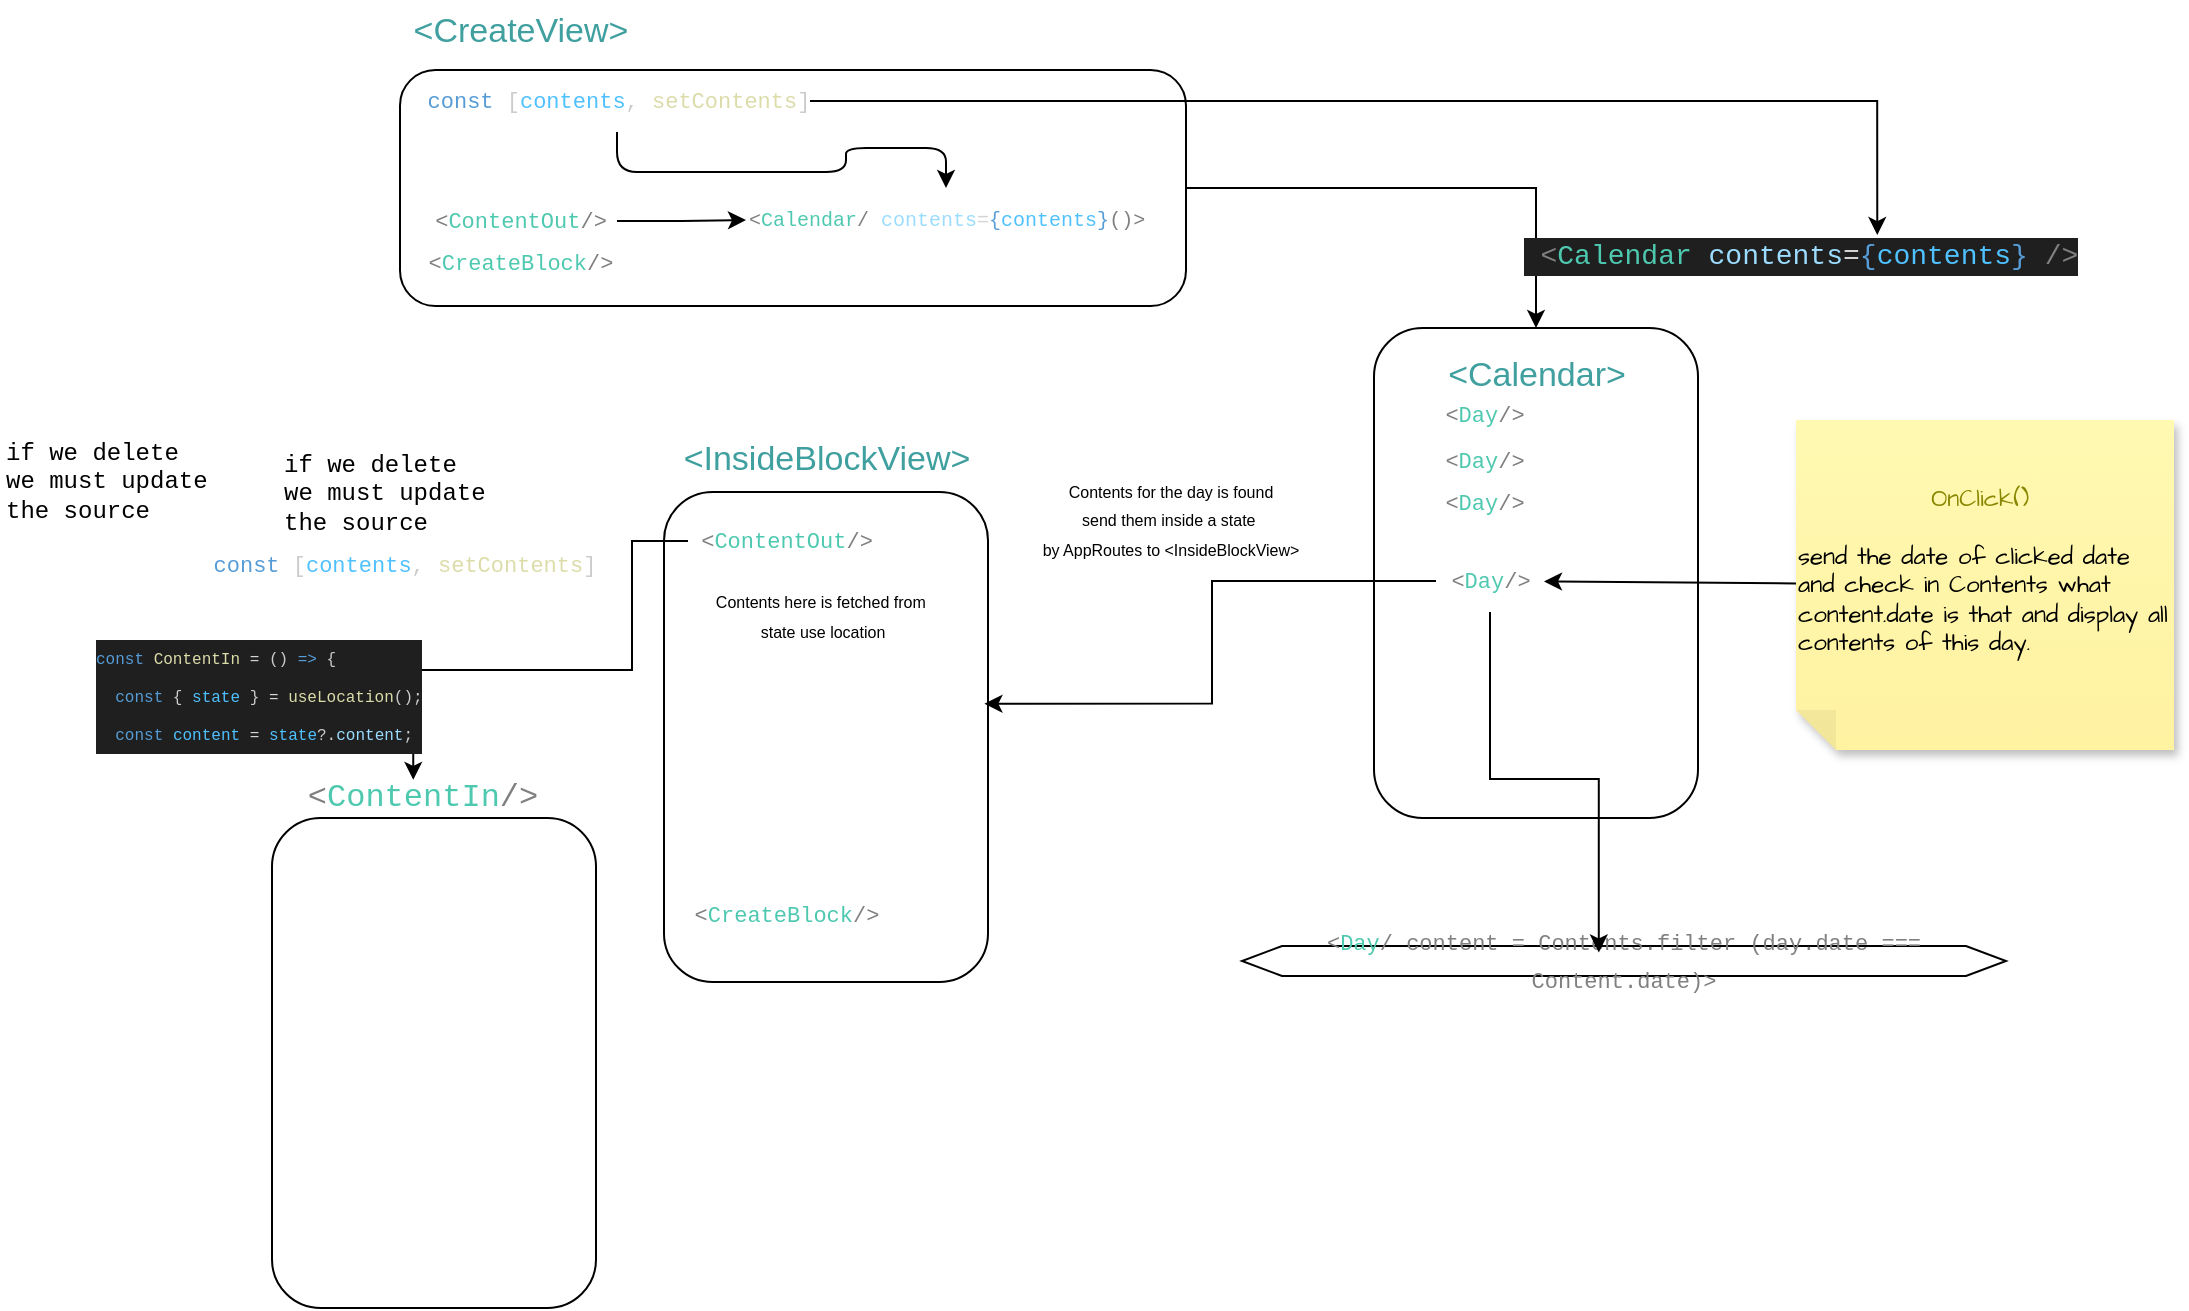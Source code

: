 <mxfile version="27.1.6">
  <diagram name="Page-1" id="cJjMUDSr3PcTjkwqS4pJ">
    <mxGraphModel dx="927" dy="307" grid="0" gridSize="10" guides="1" tooltips="1" connect="1" arrows="1" fold="1" page="0" pageScale="1" pageWidth="850" pageHeight="1100" math="0" shadow="0">
      <root>
        <mxCell id="0" />
        <mxCell id="1" parent="0" />
        <mxCell id="Hv-Yz9XcZrC12ujNMZPj-1" value="&lt;font style=&quot;color: rgb(64, 159, 159);&quot;&gt;&amp;lt;CreateView&amp;gt;&lt;/font&gt;" style="text;html=1;align=center;verticalAlign=middle;resizable=0;points=[];autosize=1;strokeColor=none;fillColor=none;labelBackgroundColor=none;strokeWidth=3;perimeterSpacing=2;fontSize=17;" parent="1" vertex="1">
          <mxGeometry x="42.5" y="126" width="125" height="32" as="geometry" />
        </mxCell>
        <mxCell id="Hv-Yz9XcZrC12ujNMZPj-2" style="edgeStyle=orthogonalEdgeStyle;rounded=0;hachureGap=4;orthogonalLoop=1;jettySize=auto;html=1;fontFamily=Architects Daughter;fontSource=https%3A%2F%2Ffonts.googleapis.com%2Fcss%3Ffamily%3DArchitects%2BDaughter;" parent="1" source="Hv-Yz9XcZrC12ujNMZPj-3" target="Hv-Yz9XcZrC12ujNMZPj-10" edge="1">
          <mxGeometry relative="1" as="geometry" />
        </mxCell>
        <mxCell id="Hv-Yz9XcZrC12ujNMZPj-3" value="" style="rounded=1;whiteSpace=wrap;html=1;labelBackgroundColor=none;" parent="1" vertex="1">
          <mxGeometry x="45" y="161" width="393" height="118" as="geometry" />
        </mxCell>
        <mxCell id="Hv-Yz9XcZrC12ujNMZPj-4" value="&lt;div style=&quot;color: rgb(204, 204, 204); font-family: Consolas, &amp;quot;Courier New&amp;quot;, monospace; line-height: 19px; white-space-collapse: preserve;&quot;&gt;&lt;font style=&quot;font-size: 10px;&quot;&gt;&lt;font style=&quot;&quot;&gt;&lt;span style=&quot;color: rgb(128, 128, 128);&quot;&gt;&amp;lt;&lt;/span&gt;&lt;span style=&quot;color: rgb(78, 201, 176);&quot;&gt;Calendar&lt;/span&gt;&lt;span style=&quot;color: rgb(128, 128, 128);&quot;&gt;/ &lt;/span&gt;&lt;/font&gt;&lt;span style=&quot;color: rgb(156, 220, 254);&quot;&gt;contents&lt;/span&gt;&lt;span style=&quot;color: rgb(212, 212, 212);&quot;&gt;=&lt;/span&gt;&lt;span style=&quot;color: rgb(86, 156, 214);&quot;&gt;{&lt;/span&gt;&lt;span style=&quot;color: rgb(79, 193, 255);&quot;&gt;contents&lt;/span&gt;&lt;span style=&quot;color: rgb(86, 156, 214);&quot;&gt;}&lt;/span&gt;&lt;span style=&quot;color: light-dark(rgb(128, 128, 128), rgb(127, 127, 127)); background-color: transparent;&quot;&gt;()&amp;gt;&lt;/span&gt;&lt;/font&gt;&lt;/div&gt;" style="text;html=1;align=center;verticalAlign=middle;resizable=0;points=[];autosize=1;strokeColor=none;fillColor=none;labelBackgroundColor=none;" parent="1" vertex="1">
          <mxGeometry x="218" y="220" width="199" height="32" as="geometry" />
        </mxCell>
        <mxCell id="Hv-Yz9XcZrC12ujNMZPj-5" value="&lt;div style=&quot;font-family: Consolas, &amp;quot;Courier New&amp;quot;, monospace; line-height: 19px; white-space-collapse: preserve; color: rgb(204, 204, 204);&quot;&gt;&lt;font style=&quot;font-size: 11px;&quot;&gt;&lt;span style=&quot;color: rgb(128, 128, 128);&quot;&gt;&amp;lt;&lt;/span&gt;&lt;span style=&quot;color: rgb(128, 128, 128);&quot;&gt;&lt;font color=&quot;#4ec9b0&quot;&gt;CreateBlock&lt;/font&gt;&lt;/span&gt;&lt;span style=&quot;color: rgb(128, 128, 128);&quot;&gt;/&amp;gt;&lt;/span&gt;&lt;/font&gt;&lt;/div&gt;" style="text;html=1;align=center;verticalAlign=middle;resizable=0;points=[];autosize=1;strokeColor=none;fillColor=none;labelBackgroundColor=none;" parent="1" vertex="1">
          <mxGeometry x="53.5" y="242" width="103" height="31" as="geometry" />
        </mxCell>
        <mxCell id="Hv-Yz9XcZrC12ujNMZPj-6" style="edgeStyle=orthogonalEdgeStyle;rounded=0;orthogonalLoop=1;jettySize=auto;html=1;" parent="1" source="Hv-Yz9XcZrC12ujNMZPj-7" target="Hv-Yz9XcZrC12ujNMZPj-4" edge="1">
          <mxGeometry relative="1" as="geometry" />
        </mxCell>
        <mxCell id="Hv-Yz9XcZrC12ujNMZPj-7" value="&lt;div style=&quot;font-family: Consolas, &amp;quot;Courier New&amp;quot;, monospace; line-height: 19px; white-space-collapse: preserve; color: rgb(204, 204, 204);&quot;&gt;&lt;font style=&quot;font-size: 11px;&quot;&gt;&lt;span style=&quot;color: rgb(128, 128, 128);&quot;&gt;&amp;lt;&lt;/span&gt;&lt;span style=&quot;color: rgb(128, 128, 128);&quot;&gt;&lt;font color=&quot;#4ec9b0&quot;&gt;ContentOut&lt;/font&gt;&lt;/span&gt;&lt;span style=&quot;color: rgb(128, 128, 128);&quot;&gt;/&amp;gt;&lt;/span&gt;&lt;/font&gt;&lt;/div&gt;" style="text;html=1;align=center;verticalAlign=middle;resizable=0;points=[];autosize=1;strokeColor=none;fillColor=none;labelBackgroundColor=none;" parent="1" vertex="1">
          <mxGeometry x="56.5" y="221" width="97" height="31" as="geometry" />
        </mxCell>
        <mxCell id="Hv-Yz9XcZrC12ujNMZPj-8" style="edgeStyle=orthogonalEdgeStyle;rounded=1;hachureGap=4;orthogonalLoop=1;jettySize=auto;html=1;fontFamily=Architects Daughter;fontSource=https%3A%2F%2Ffonts.googleapis.com%2Fcss%3Ffamily%3DArchitects%2BDaughter;strokeColor=default;shadow=0;flowAnimation=0;jumpStyle=none;fillColor=#0050ef;curved=0;" parent="1" source="Hv-Yz9XcZrC12ujNMZPj-9" target="Hv-Yz9XcZrC12ujNMZPj-4" edge="1">
          <mxGeometry relative="1" as="geometry">
            <Array as="points">
              <mxPoint x="154" y="212" />
              <mxPoint x="268" y="212" />
              <mxPoint x="268" y="200" />
              <mxPoint x="318" y="200" />
            </Array>
          </mxGeometry>
        </mxCell>
        <mxCell id="Hv-Yz9XcZrC12ujNMZPj-9" value="&lt;div style=&quot;color: rgb(204, 204, 204); font-family: Consolas, &amp;quot;Courier New&amp;quot;, monospace; line-height: 19px; white-space-collapse: preserve;&quot;&gt;&lt;font style=&quot;font-size: 11px;&quot;&gt;&lt;span style=&quot;color: rgb(86, 156, 214);&quot;&gt;const&lt;/span&gt; [&lt;span style=&quot;color: rgb(79, 193, 255);&quot;&gt;contents&lt;/span&gt;, &lt;span style=&quot;color: rgb(220, 220, 170);&quot;&gt;setContents&lt;/span&gt;]&lt;/font&gt;&lt;/div&gt;" style="text;html=1;align=center;verticalAlign=middle;resizable=0;points=[];autosize=1;strokeColor=none;fillColor=none;labelBackgroundColor=none;" parent="1" vertex="1">
          <mxGeometry x="57" y="161" width="193" height="31" as="geometry" />
        </mxCell>
        <mxCell id="Hv-Yz9XcZrC12ujNMZPj-10" value="" style="rounded=1;whiteSpace=wrap;html=1;hachureGap=4;fontFamily=Architects Daughter;fontSource=https%3A%2F%2Ffonts.googleapis.com%2Fcss%3Ffamily%3DArchitects%2BDaughter;strokeColor=default;fillColor=none;glass=0;" parent="1" vertex="1">
          <mxGeometry x="532" y="290" width="162" height="245" as="geometry" />
        </mxCell>
        <mxCell id="Hv-Yz9XcZrC12ujNMZPj-11" value="&lt;font style=&quot;color: rgb(64, 159, 159);&quot;&gt;&amp;lt;Calendar&amp;gt;&lt;/font&gt;" style="text;html=1;align=center;verticalAlign=middle;resizable=0;points=[];autosize=1;strokeColor=none;fillColor=none;labelBackgroundColor=none;strokeWidth=3;perimeterSpacing=2;fontSize=17;" parent="1" vertex="1">
          <mxGeometry x="559.5" y="298" width="107" height="32" as="geometry" />
        </mxCell>
        <mxCell id="Hv-Yz9XcZrC12ujNMZPj-12" value="&lt;div style=&quot;font-family: Consolas, &amp;quot;Courier New&amp;quot;, monospace; line-height: 19px; white-space-collapse: preserve; color: rgb(204, 204, 204);&quot;&gt;&lt;font style=&quot;font-size: 11px;&quot;&gt;&lt;span style=&quot;color: rgb(128, 128, 128);&quot;&gt;&amp;lt;&lt;/span&gt;&lt;span style=&quot;color: rgb(128, 128, 128);&quot;&gt;&lt;font color=&quot;#4ec9b0&quot;&gt;Day&lt;/font&gt;&lt;/span&gt;&lt;span style=&quot;color: rgb(128, 128, 128);&quot;&gt;/&amp;gt;&lt;/span&gt;&lt;/font&gt;&lt;/div&gt;" style="text;html=1;align=center;verticalAlign=middle;resizable=0;points=[];autosize=1;strokeColor=none;fillColor=none;labelBackgroundColor=none;" parent="1" vertex="1">
          <mxGeometry x="559.5" y="318" width="54" height="31" as="geometry" />
        </mxCell>
        <mxCell id="Hv-Yz9XcZrC12ujNMZPj-13" value="&lt;div style=&quot;font-family: Consolas, &amp;quot;Courier New&amp;quot;, monospace; line-height: 19px; white-space-collapse: preserve; color: rgb(204, 204, 204);&quot;&gt;&lt;font style=&quot;font-size: 11px;&quot;&gt;&lt;span style=&quot;color: rgb(128, 128, 128);&quot;&gt;&amp;lt;&lt;/span&gt;&lt;span style=&quot;color: rgb(128, 128, 128);&quot;&gt;&lt;font color=&quot;#4ec9b0&quot;&gt;Day&lt;/font&gt;&lt;/span&gt;&lt;span style=&quot;color: rgb(128, 128, 128);&quot;&gt;/&amp;gt;&lt;/span&gt;&lt;/font&gt;&lt;/div&gt;" style="text;html=1;align=center;verticalAlign=middle;resizable=0;points=[];autosize=1;strokeColor=none;fillColor=none;labelBackgroundColor=none;" parent="1" vertex="1">
          <mxGeometry x="559.5" y="341" width="54" height="31" as="geometry" />
        </mxCell>
        <mxCell id="Hv-Yz9XcZrC12ujNMZPj-14" value="&lt;div style=&quot;font-family: Consolas, &amp;quot;Courier New&amp;quot;, monospace; line-height: 19px; white-space-collapse: preserve; color: rgb(204, 204, 204);&quot;&gt;&lt;font style=&quot;font-size: 11px;&quot;&gt;&lt;span style=&quot;color: rgb(128, 128, 128);&quot;&gt;&amp;lt;&lt;/span&gt;&lt;span style=&quot;color: rgb(128, 128, 128);&quot;&gt;&lt;font color=&quot;#4ec9b0&quot;&gt;Day&lt;/font&gt;&lt;/span&gt;&lt;span style=&quot;color: rgb(128, 128, 128);&quot;&gt;/&amp;gt;&lt;/span&gt;&lt;/font&gt;&lt;/div&gt;" style="text;html=1;align=center;verticalAlign=middle;resizable=0;points=[];autosize=1;strokeColor=none;fillColor=none;labelBackgroundColor=none;" parent="1" vertex="1">
          <mxGeometry x="559.5" y="362" width="54" height="31" as="geometry" />
        </mxCell>
        <mxCell id="Hv-Yz9XcZrC12ujNMZPj-15" style="rounded=0;hachureGap=4;orthogonalLoop=1;jettySize=auto;html=1;fontFamily=Architects Daughter;fontSource=https%3A%2F%2Ffonts.googleapis.com%2Fcss%3Ffamily%3DArchitects%2BDaughter;entryX=0.989;entryY=0.432;entryDx=0;entryDy=0;entryPerimeter=0;edgeStyle=orthogonalEdgeStyle;" parent="1" source="Hv-Yz9XcZrC12ujNMZPj-16" target="Hv-Yz9XcZrC12ujNMZPj-19" edge="1">
          <mxGeometry relative="1" as="geometry">
            <mxPoint x="372.4" y="396.5" as="targetPoint" />
          </mxGeometry>
        </mxCell>
        <mxCell id="Hv-Yz9XcZrC12ujNMZPj-16" value="&lt;div style=&quot;font-family: Consolas, &amp;quot;Courier New&amp;quot;, monospace; line-height: 19px; white-space-collapse: preserve; color: rgb(204, 204, 204);&quot;&gt;&lt;font style=&quot;font-size: 11px;&quot;&gt;&lt;span style=&quot;color: rgb(128, 128, 128);&quot;&gt;&amp;lt;&lt;/span&gt;&lt;span style=&quot;color: rgb(128, 128, 128);&quot;&gt;&lt;font color=&quot;#4ec9b0&quot;&gt;Day&lt;/font&gt;&lt;/span&gt;&lt;span style=&quot;color: rgb(128, 128, 128);&quot;&gt;/&amp;gt;&lt;/span&gt;&lt;/font&gt;&lt;/div&gt;" style="text;html=1;align=center;verticalAlign=middle;resizable=0;points=[];autosize=1;strokeColor=none;fillColor=none;labelBackgroundColor=none;" parent="1" vertex="1">
          <mxGeometry x="563" y="401" width="54" height="31" as="geometry" />
        </mxCell>
        <mxCell id="Hv-Yz9XcZrC12ujNMZPj-17" value="&lt;font style=&quot;color: rgb(136, 136, 0);&quot;&gt;OnClick()&amp;nbsp;&lt;/font&gt;&lt;div&gt;&lt;font color=&quot;#888800&quot;&gt;&lt;br&gt;&lt;/font&gt;&lt;div style=&quot;text-align: left;&quot;&gt;send the date of clicked date and check in Contents what content.date is that and display all contents of this day.&lt;/div&gt;&lt;div style=&quot;text-align: left;&quot;&gt;&lt;br&gt;&lt;/div&gt;&lt;/div&gt;" style="shape=note;whiteSpace=wrap;html=1;backgroundOutline=1;fontColor=#000000;darkOpacity=0.05;fillColor=#FFF9B2;strokeColor=none;fillStyle=solid;direction=west;gradientDirection=north;gradientColor=#FFF2A1;shadow=1;size=20;pointerEvents=1;hachureGap=4;fontFamily=Architects Daughter;fontSource=https%3A%2F%2Ffonts.googleapis.com%2Fcss%3Ffamily%3DArchitects%2BDaughter;perimeterSpacing=0;noLabel=0;portConstraintRotation=0;snapToPoint=0;container=0;recursiveResize=1;fixedWidth=0;dropTarget=0;fixDash=0;movable=1;" parent="1" vertex="1">
          <mxGeometry x="743" y="336" width="189" height="165" as="geometry">
            <mxRectangle x="787" y="398" width="673" height="70" as="alternateBounds" />
          </mxGeometry>
        </mxCell>
        <mxCell id="Hv-Yz9XcZrC12ujNMZPj-18" value="&lt;font color=&quot;#409f9f&quot;&gt;&amp;lt;InsideBlockView&amp;gt;&lt;/font&gt;" style="text;html=1;align=center;verticalAlign=middle;resizable=0;points=[];autosize=1;strokeColor=none;fillColor=none;labelBackgroundColor=none;strokeWidth=3;perimeterSpacing=2;fontSize=17;" parent="1" vertex="1">
          <mxGeometry x="177.5" y="340" width="161" height="32" as="geometry" />
        </mxCell>
        <mxCell id="Hv-Yz9XcZrC12ujNMZPj-19" value="" style="rounded=1;whiteSpace=wrap;html=1;hachureGap=4;fontFamily=Architects Daughter;fontSource=https%3A%2F%2Ffonts.googleapis.com%2Fcss%3Ffamily%3DArchitects%2BDaughter;strokeColor=default;fillColor=none;glass=0;fontStyle=1" parent="1" vertex="1">
          <mxGeometry x="177" y="372" width="162" height="245" as="geometry" />
        </mxCell>
        <mxCell id="F5VmdP2RUXEYiYeWTTb4-13" style="edgeStyle=orthogonalEdgeStyle;rounded=0;orthogonalLoop=1;jettySize=auto;html=1;" edge="1" parent="1" source="Hv-Yz9XcZrC12ujNMZPj-21">
          <mxGeometry relative="1" as="geometry">
            <mxPoint x="51.632" y="515.931" as="targetPoint" />
            <Array as="points">
              <mxPoint x="161" y="396" />
              <mxPoint x="161" y="461" />
              <mxPoint x="52" y="461" />
            </Array>
          </mxGeometry>
        </mxCell>
        <mxCell id="Hv-Yz9XcZrC12ujNMZPj-21" value="&lt;div style=&quot;font-family: Consolas, &amp;quot;Courier New&amp;quot;, monospace; line-height: 19px; white-space-collapse: preserve; color: rgb(204, 204, 204);&quot;&gt;&lt;font style=&quot;font-size: 11px;&quot;&gt;&lt;span style=&quot;color: rgb(128, 128, 128);&quot;&gt;&amp;lt;&lt;/span&gt;&lt;span style=&quot;color: rgb(128, 128, 128);&quot;&gt;&lt;font color=&quot;#4ec9b0&quot;&gt;ContentOut&lt;/font&gt;&lt;/span&gt;&lt;span style=&quot;color: rgb(128, 128, 128);&quot;&gt;/&amp;gt;&lt;/span&gt;&lt;/font&gt;&lt;/div&gt;" style="text;html=1;align=center;verticalAlign=middle;resizable=0;points=[];autosize=1;strokeColor=none;fillColor=none;labelBackgroundColor=none;" parent="1" vertex="1">
          <mxGeometry x="189" y="381" width="97" height="31" as="geometry" />
        </mxCell>
        <mxCell id="Hv-Yz9XcZrC12ujNMZPj-22" value="&lt;div style=&quot;font-family: Consolas, &amp;quot;Courier New&amp;quot;, monospace; line-height: 19px; white-space-collapse: preserve; color: rgb(204, 204, 204);&quot;&gt;&lt;font style=&quot;font-size: 11px;&quot;&gt;&lt;span style=&quot;color: rgb(128, 128, 128);&quot;&gt;&amp;lt;&lt;/span&gt;&lt;span style=&quot;color: rgb(128, 128, 128);&quot;&gt;&lt;font color=&quot;#4ec9b0&quot;&gt;CreateBlock&lt;/font&gt;&lt;/span&gt;&lt;span style=&quot;color: rgb(128, 128, 128);&quot;&gt;/&amp;gt;&lt;/span&gt;&lt;/font&gt;&lt;/div&gt;" style="text;html=1;align=center;verticalAlign=middle;resizable=0;points=[];autosize=1;strokeColor=none;fillColor=none;labelBackgroundColor=none;" parent="1" vertex="1">
          <mxGeometry x="186" y="568" width="103" height="31" as="geometry" />
        </mxCell>
        <mxCell id="Hv-Yz9XcZrC12ujNMZPj-23" style="rounded=0;orthogonalLoop=1;jettySize=auto;html=1;strokeColor=default;" parent="1" source="Hv-Yz9XcZrC12ujNMZPj-17" target="Hv-Yz9XcZrC12ujNMZPj-16" edge="1">
          <mxGeometry relative="1" as="geometry">
            <mxPoint x="711" y="408" as="targetPoint" />
          </mxGeometry>
        </mxCell>
        <mxCell id="Hv-Yz9XcZrC12ujNMZPj-24" value="&amp;nbsp;" style="text;html=1;align=center;verticalAlign=middle;resizable=0;points=[];autosize=1;strokeColor=none;fillColor=none;" parent="1" vertex="1">
          <mxGeometry x="451" y="351" width="21" height="26" as="geometry" />
        </mxCell>
        <mxCell id="Hv-Yz9XcZrC12ujNMZPj-25" value="&lt;font style=&quot;font-size: 8px;&quot;&gt;Contents for the day is found&lt;/font&gt;&lt;div&gt;&lt;font style=&quot;font-size: 8px;&quot;&gt;send them inside a state&amp;nbsp;&lt;/font&gt;&lt;/div&gt;&lt;div&gt;&lt;font style=&quot;font-size: 8px;&quot;&gt;by AppRoutes to &amp;lt;InsideBlockView&amp;gt;&lt;/font&gt;&lt;/div&gt;" style="text;html=1;align=center;verticalAlign=middle;resizable=0;points=[];autosize=1;strokeColor=none;fillColor=none;strokeWidth=0;" parent="1" vertex="1">
          <mxGeometry x="357" y="357" width="146" height="55" as="geometry" />
        </mxCell>
        <mxCell id="Hv-Yz9XcZrC12ujNMZPj-30" value="&lt;span style=&quot;font-size: 8px;&quot;&gt;Contents here is fetched from&amp;nbsp;&lt;/span&gt;&lt;div&gt;&lt;span style=&quot;font-size: 8px;&quot;&gt;state use location&lt;/span&gt;&lt;/div&gt;" style="text;html=1;align=center;verticalAlign=middle;resizable=0;points=[];autosize=1;strokeColor=none;fillColor=none;strokeWidth=0;" parent="1" vertex="1">
          <mxGeometry x="193" y="412" width="125" height="41" as="geometry" />
        </mxCell>
        <mxCell id="F5VmdP2RUXEYiYeWTTb4-2" value="&lt;span style=&quot;font-weight: 400;&quot;&gt;if we delete&lt;/span&gt;&lt;div&gt;&lt;span style=&quot;font-weight: 400;&quot;&gt;we must update&amp;nbsp;&lt;/span&gt;&lt;/div&gt;&lt;div&gt;&lt;span style=&quot;font-weight: 400;&quot;&gt;the source&lt;/span&gt;&lt;/div&gt;" style="text;whiteSpace=wrap;html=1;fontFamily=Courier New;" vertex="1" parent="1">
          <mxGeometry x="-15.003" y="345.003" width="116" height="65" as="geometry" />
        </mxCell>
        <mxCell id="F5VmdP2RUXEYiYeWTTb4-3" value="&lt;div style=&quot;color: rgb(204, 204, 204); font-family: Consolas, &amp;quot;Courier New&amp;quot;, monospace; line-height: 19px; white-space-collapse: preserve;&quot;&gt;&lt;font style=&quot;font-size: 11px;&quot;&gt;&lt;span style=&quot;color: rgb(86, 156, 214);&quot;&gt;const&lt;/span&gt; [&lt;span style=&quot;color: rgb(79, 193, 255);&quot;&gt;contents&lt;/span&gt;, &lt;span style=&quot;color: rgb(220, 220, 170);&quot;&gt;setContents&lt;/span&gt;]&lt;/font&gt;&lt;/div&gt;" style="text;html=1;align=center;verticalAlign=middle;resizable=0;points=[];autosize=1;strokeColor=none;fillColor=none;labelBackgroundColor=none;" vertex="1" parent="1">
          <mxGeometry x="-50" y="393" width="193" height="31" as="geometry" />
        </mxCell>
        <mxCell id="F5VmdP2RUXEYiYeWTTb4-5" value="&lt;div style=&quot;color: rgb(204, 204, 204); background-color: rgb(31, 31, 31); font-family: Consolas, &amp;quot;Courier New&amp;quot;, monospace; font-weight: normal; font-size: 14px; line-height: 19px; white-space: pre;&quot;&gt;&lt;div&gt;&lt;span style=&quot;color: rgb(204, 204, 204);&quot;&gt;&amp;nbsp;&lt;/span&gt;&lt;span style=&quot;color: rgb(128, 128, 128);&quot;&gt;&amp;lt;&lt;/span&gt;&lt;span style=&quot;color: rgb(78, 201, 176);&quot;&gt;Calendar&lt;/span&gt;&lt;span style=&quot;color: rgb(156, 220, 254);&quot;&gt; contents&lt;/span&gt;&lt;span style=&quot;color: rgb(212, 212, 212);&quot;&gt;=&lt;/span&gt;&lt;span style=&quot;color: rgb(86, 156, 214);&quot;&gt;{&lt;/span&gt;&lt;span style=&quot;color: rgb(79, 193, 255);&quot;&gt;contents&lt;/span&gt;&lt;span style=&quot;color: rgb(86, 156, 214);&quot;&gt;}&lt;/span&gt;&lt;span style=&quot;color: rgb(204, 204, 204);&quot;&gt; &lt;/span&gt;&lt;span style=&quot;color: rgb(128, 128, 128);&quot;&gt;/&amp;gt;&lt;/span&gt;&lt;/div&gt;&lt;/div&gt;" style="text;html=1;align=center;verticalAlign=middle;resizable=0;points=[];autosize=1;strokeColor=none;fillColor=none;labelBackgroundColor=none;strokeWidth=3;perimeterSpacing=2;fontSize=17;" vertex="1" parent="1">
          <mxGeometry x="609" y="238" width="272" height="31" as="geometry" />
        </mxCell>
        <mxCell id="F5VmdP2RUXEYiYeWTTb4-6" style="edgeStyle=orthogonalEdgeStyle;rounded=0;orthogonalLoop=1;jettySize=auto;html=1;entryX=0.64;entryY=0.215;entryDx=0;entryDy=0;entryPerimeter=0;" edge="1" parent="1" source="Hv-Yz9XcZrC12ujNMZPj-9" target="F5VmdP2RUXEYiYeWTTb4-5">
          <mxGeometry relative="1" as="geometry" />
        </mxCell>
        <mxCell id="F5VmdP2RUXEYiYeWTTb4-10" value="&lt;div style=&quot;font-family: Consolas, &amp;quot;Courier New&amp;quot;, monospace; line-height: 19px; white-space-collapse: preserve; color: rgb(204, 204, 204);&quot;&gt;&lt;font style=&quot;font-size: 11px;&quot;&gt;&lt;span style=&quot;color: rgb(128, 128, 128);&quot;&gt;&amp;lt;&lt;/span&gt;&lt;span style=&quot;color: rgb(128, 128, 128);&quot;&gt;&lt;font color=&quot;#4ec9b0&quot;&gt;Day&lt;/font&gt;&lt;/span&gt;&lt;span style=&quot;color: rgb(128, 128, 128);&quot;&gt;/ content = Contents.filter (day.date === Content.date)&amp;gt;&lt;/span&gt;&lt;/font&gt;&lt;/div&gt;" style="shape=hexagon;perimeter=hexagonPerimeter2;whiteSpace=wrap;html=1;fixedSize=1;" vertex="1" parent="1">
          <mxGeometry x="466" y="599" width="382" height="15" as="geometry" />
        </mxCell>
        <mxCell id="F5VmdP2RUXEYiYeWTTb4-12" style="edgeStyle=orthogonalEdgeStyle;rounded=0;orthogonalLoop=1;jettySize=auto;html=1;entryX=0.467;entryY=0.216;entryDx=0;entryDy=0;entryPerimeter=0;" edge="1" parent="1" source="Hv-Yz9XcZrC12ujNMZPj-16" target="F5VmdP2RUXEYiYeWTTb4-10">
          <mxGeometry relative="1" as="geometry" />
        </mxCell>
        <mxCell id="F5VmdP2RUXEYiYeWTTb4-14" value="&lt;div style=&quot;font-family: Consolas, &amp;quot;Courier New&amp;quot;, monospace; line-height: 19px; white-space-collapse: preserve; color: rgb(204, 204, 204);&quot;&gt;&lt;font style=&quot;font-size: 16px;&quot;&gt;&lt;span style=&quot;color: rgb(128, 128, 128);&quot;&gt;&amp;lt;&lt;/span&gt;&lt;span style=&quot;color: rgb(128, 128, 128);&quot;&gt;&lt;font color=&quot;#4ec9b0&quot;&gt;ContentIn&lt;/font&gt;&lt;/span&gt;&lt;span style=&quot;color: rgb(128, 128, 128);&quot;&gt;/&amp;gt;&lt;/span&gt;&lt;/font&gt;&lt;/div&gt;" style="text;html=1;align=center;verticalAlign=middle;resizable=0;points=[];autosize=1;strokeColor=none;fillColor=none;labelBackgroundColor=none;" vertex="1" parent="1">
          <mxGeometry x="-6" y="508" width="124" height="33" as="geometry" />
        </mxCell>
        <mxCell id="F5VmdP2RUXEYiYeWTTb4-15" value="&lt;div style=&quot;color: rgb(204, 204, 204); background-color: rgb(31, 31, 31); font-family: Consolas, &amp;quot;Courier New&amp;quot;, monospace; font-weight: normal; line-height: 19px; white-space: pre;&quot;&gt;&lt;div&gt;&lt;font&gt;&lt;span style=&quot;color: rgb(86, 156, 214);&quot;&gt;const&lt;/span&gt;&lt;span style=&quot;color: rgb(204, 204, 204);&quot;&gt; &lt;/span&gt;&lt;span style=&quot;color: rgb(220, 220, 170);&quot;&gt;ContentIn&lt;/span&gt;&lt;span style=&quot;color: rgb(204, 204, 204);&quot;&gt; &lt;/span&gt;&lt;span style=&quot;color: rgb(212, 212, 212);&quot;&gt;=&lt;/span&gt;&lt;span style=&quot;color: rgb(204, 204, 204);&quot;&gt; () &lt;/span&gt;&lt;span style=&quot;color: rgb(86, 156, 214);&quot;&gt;=&amp;gt;&lt;/span&gt;&lt;span style=&quot;color: rgb(204, 204, 204);&quot;&gt; {&lt;/span&gt;&lt;/font&gt;&lt;/div&gt;&lt;div&gt;&lt;font&gt;&lt;span style=&quot;color: rgb(204, 204, 204);&quot;&gt;&amp;nbsp; &lt;/span&gt;&lt;span style=&quot;color: rgb(86, 156, 214);&quot;&gt;const&lt;/span&gt;&lt;span style=&quot;color: rgb(204, 204, 204);&quot;&gt; { &lt;/span&gt;&lt;span style=&quot;color: rgb(79, 193, 255);&quot;&gt;state&lt;/span&gt;&lt;span style=&quot;color: rgb(204, 204, 204);&quot;&gt; } &lt;/span&gt;&lt;span style=&quot;color: rgb(212, 212, 212);&quot;&gt;=&lt;/span&gt;&lt;span style=&quot;color: rgb(204, 204, 204);&quot;&gt; &lt;/span&gt;&lt;span style=&quot;color: rgb(220, 220, 170);&quot;&gt;useLocation&lt;/span&gt;&lt;span style=&quot;color: rgb(204, 204, 204);&quot;&gt;();&lt;/span&gt;&lt;/font&gt;&lt;/div&gt;&lt;div&gt;&lt;font&gt;&lt;span style=&quot;color: rgb(204, 204, 204);&quot;&gt;&amp;nbsp; &lt;/span&gt;&lt;span style=&quot;color: rgb(86, 156, 214);&quot;&gt;const&lt;/span&gt;&lt;span style=&quot;color: rgb(204, 204, 204);&quot;&gt; &lt;/span&gt;&lt;span style=&quot;color: rgb(79, 193, 255);&quot;&gt;content&lt;/span&gt;&lt;span style=&quot;color: rgb(204, 204, 204);&quot;&gt; &lt;/span&gt;&lt;span style=&quot;color: rgb(212, 212, 212);&quot;&gt;=&lt;/span&gt;&lt;span style=&quot;color: rgb(204, 204, 204);&quot;&gt; &lt;/span&gt;&lt;span style=&quot;color: rgb(79, 193, 255);&quot;&gt;state&lt;/span&gt;&lt;span style=&quot;color: rgb(204, 204, 204);&quot;&gt;?.&lt;/span&gt;&lt;span style=&quot;color: rgb(156, 220, 254);&quot;&gt;content&lt;/span&gt;&lt;span style=&quot;color: rgb(204, 204, 204);&quot;&gt;;&lt;/span&gt;&lt;/font&gt;&lt;/div&gt;&lt;/div&gt;" style="text;whiteSpace=wrap;html=1;fontSize=8;" vertex="1" parent="1">
          <mxGeometry x="-109.5" y="439" width="154.5" height="69" as="geometry" />
        </mxCell>
        <mxCell id="F5VmdP2RUXEYiYeWTTb4-20" value="&lt;span style=&quot;font-weight: 400;&quot;&gt;if we delete&lt;/span&gt;&lt;div&gt;&lt;span style=&quot;font-weight: 400;&quot;&gt;we must update&amp;nbsp;&lt;/span&gt;&lt;/div&gt;&lt;div&gt;&lt;span style=&quot;font-weight: 400;&quot;&gt;the source&lt;/span&gt;&lt;/div&gt;" style="text;whiteSpace=wrap;html=1;fontFamily=Courier New;" vertex="1" parent="1">
          <mxGeometry x="-154.003" y="339.003" width="116" height="65" as="geometry" />
        </mxCell>
        <mxCell id="F5VmdP2RUXEYiYeWTTb4-24" value="" style="rounded=1;whiteSpace=wrap;html=1;hachureGap=4;fontFamily=Architects Daughter;fontSource=https%3A%2F%2Ffonts.googleapis.com%2Fcss%3Ffamily%3DArchitects%2BDaughter;strokeColor=default;fillColor=none;glass=0;fontStyle=1" vertex="1" parent="1">
          <mxGeometry x="-19" y="535" width="162" height="245" as="geometry" />
        </mxCell>
      </root>
    </mxGraphModel>
  </diagram>
</mxfile>
